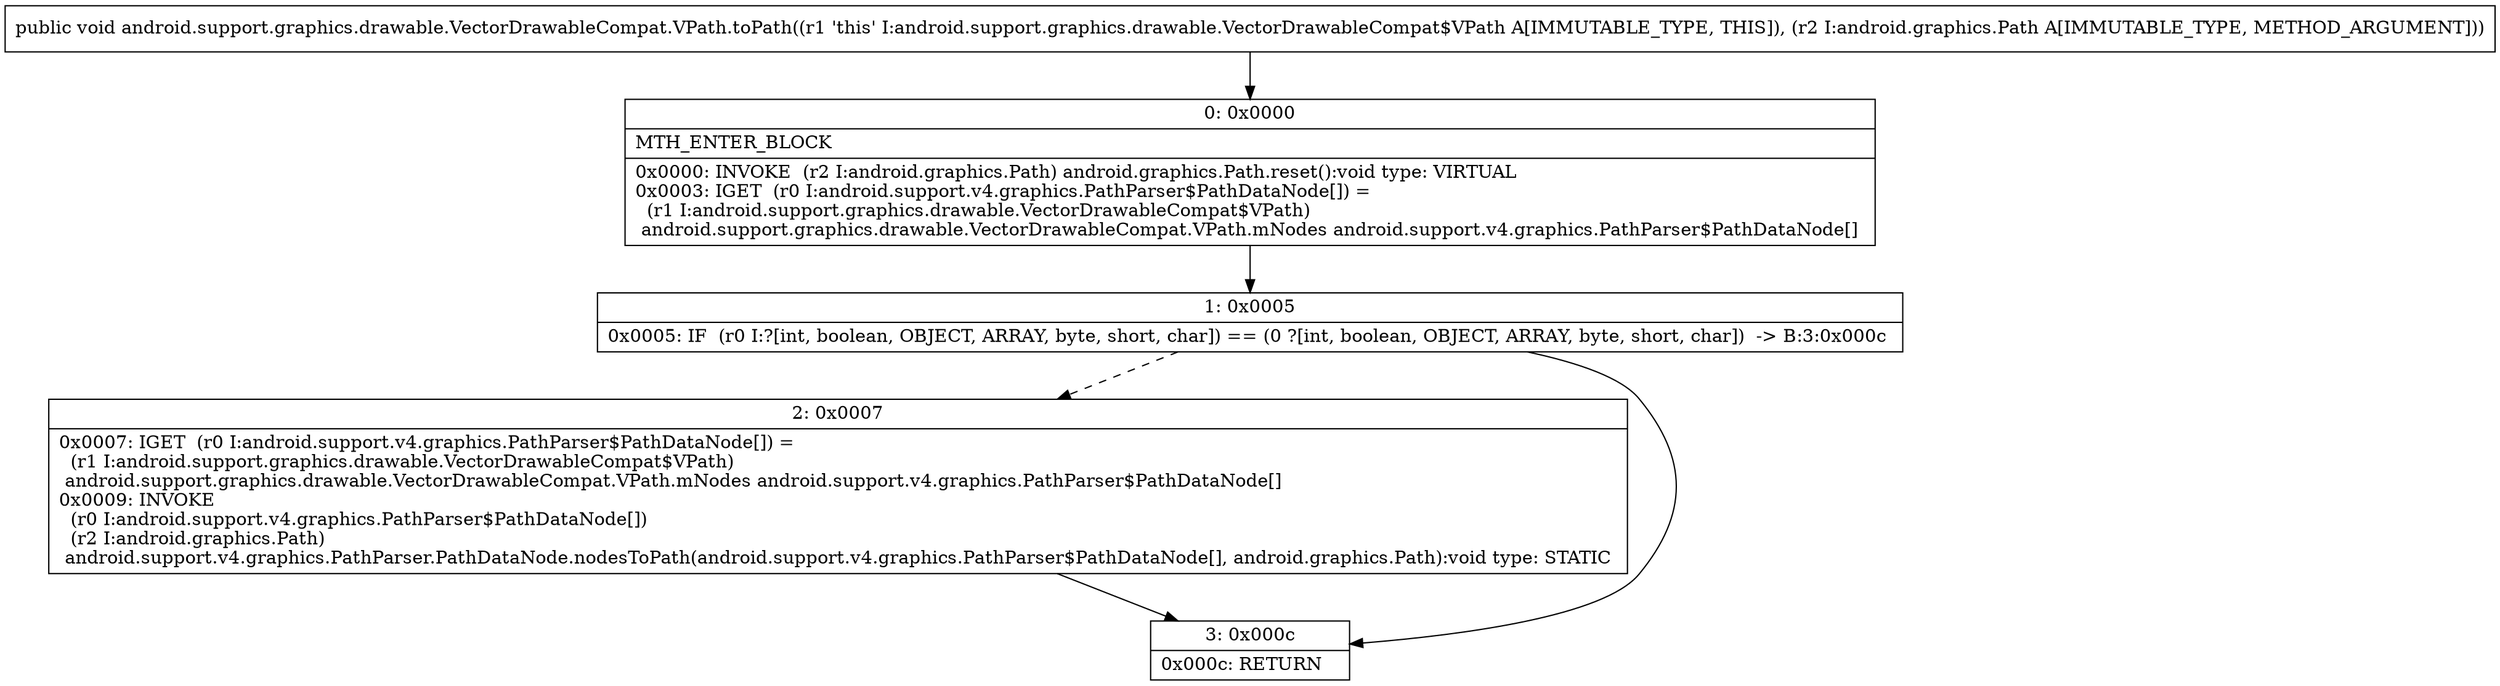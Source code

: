 digraph "CFG forandroid.support.graphics.drawable.VectorDrawableCompat.VPath.toPath(Landroid\/graphics\/Path;)V" {
Node_0 [shape=record,label="{0\:\ 0x0000|MTH_ENTER_BLOCK\l|0x0000: INVOKE  (r2 I:android.graphics.Path) android.graphics.Path.reset():void type: VIRTUAL \l0x0003: IGET  (r0 I:android.support.v4.graphics.PathParser$PathDataNode[]) = \l  (r1 I:android.support.graphics.drawable.VectorDrawableCompat$VPath)\l android.support.graphics.drawable.VectorDrawableCompat.VPath.mNodes android.support.v4.graphics.PathParser$PathDataNode[] \l}"];
Node_1 [shape=record,label="{1\:\ 0x0005|0x0005: IF  (r0 I:?[int, boolean, OBJECT, ARRAY, byte, short, char]) == (0 ?[int, boolean, OBJECT, ARRAY, byte, short, char])  \-\> B:3:0x000c \l}"];
Node_2 [shape=record,label="{2\:\ 0x0007|0x0007: IGET  (r0 I:android.support.v4.graphics.PathParser$PathDataNode[]) = \l  (r1 I:android.support.graphics.drawable.VectorDrawableCompat$VPath)\l android.support.graphics.drawable.VectorDrawableCompat.VPath.mNodes android.support.v4.graphics.PathParser$PathDataNode[] \l0x0009: INVOKE  \l  (r0 I:android.support.v4.graphics.PathParser$PathDataNode[])\l  (r2 I:android.graphics.Path)\l android.support.v4.graphics.PathParser.PathDataNode.nodesToPath(android.support.v4.graphics.PathParser$PathDataNode[], android.graphics.Path):void type: STATIC \l}"];
Node_3 [shape=record,label="{3\:\ 0x000c|0x000c: RETURN   \l}"];
MethodNode[shape=record,label="{public void android.support.graphics.drawable.VectorDrawableCompat.VPath.toPath((r1 'this' I:android.support.graphics.drawable.VectorDrawableCompat$VPath A[IMMUTABLE_TYPE, THIS]), (r2 I:android.graphics.Path A[IMMUTABLE_TYPE, METHOD_ARGUMENT])) }"];
MethodNode -> Node_0;
Node_0 -> Node_1;
Node_1 -> Node_2[style=dashed];
Node_1 -> Node_3;
Node_2 -> Node_3;
}

